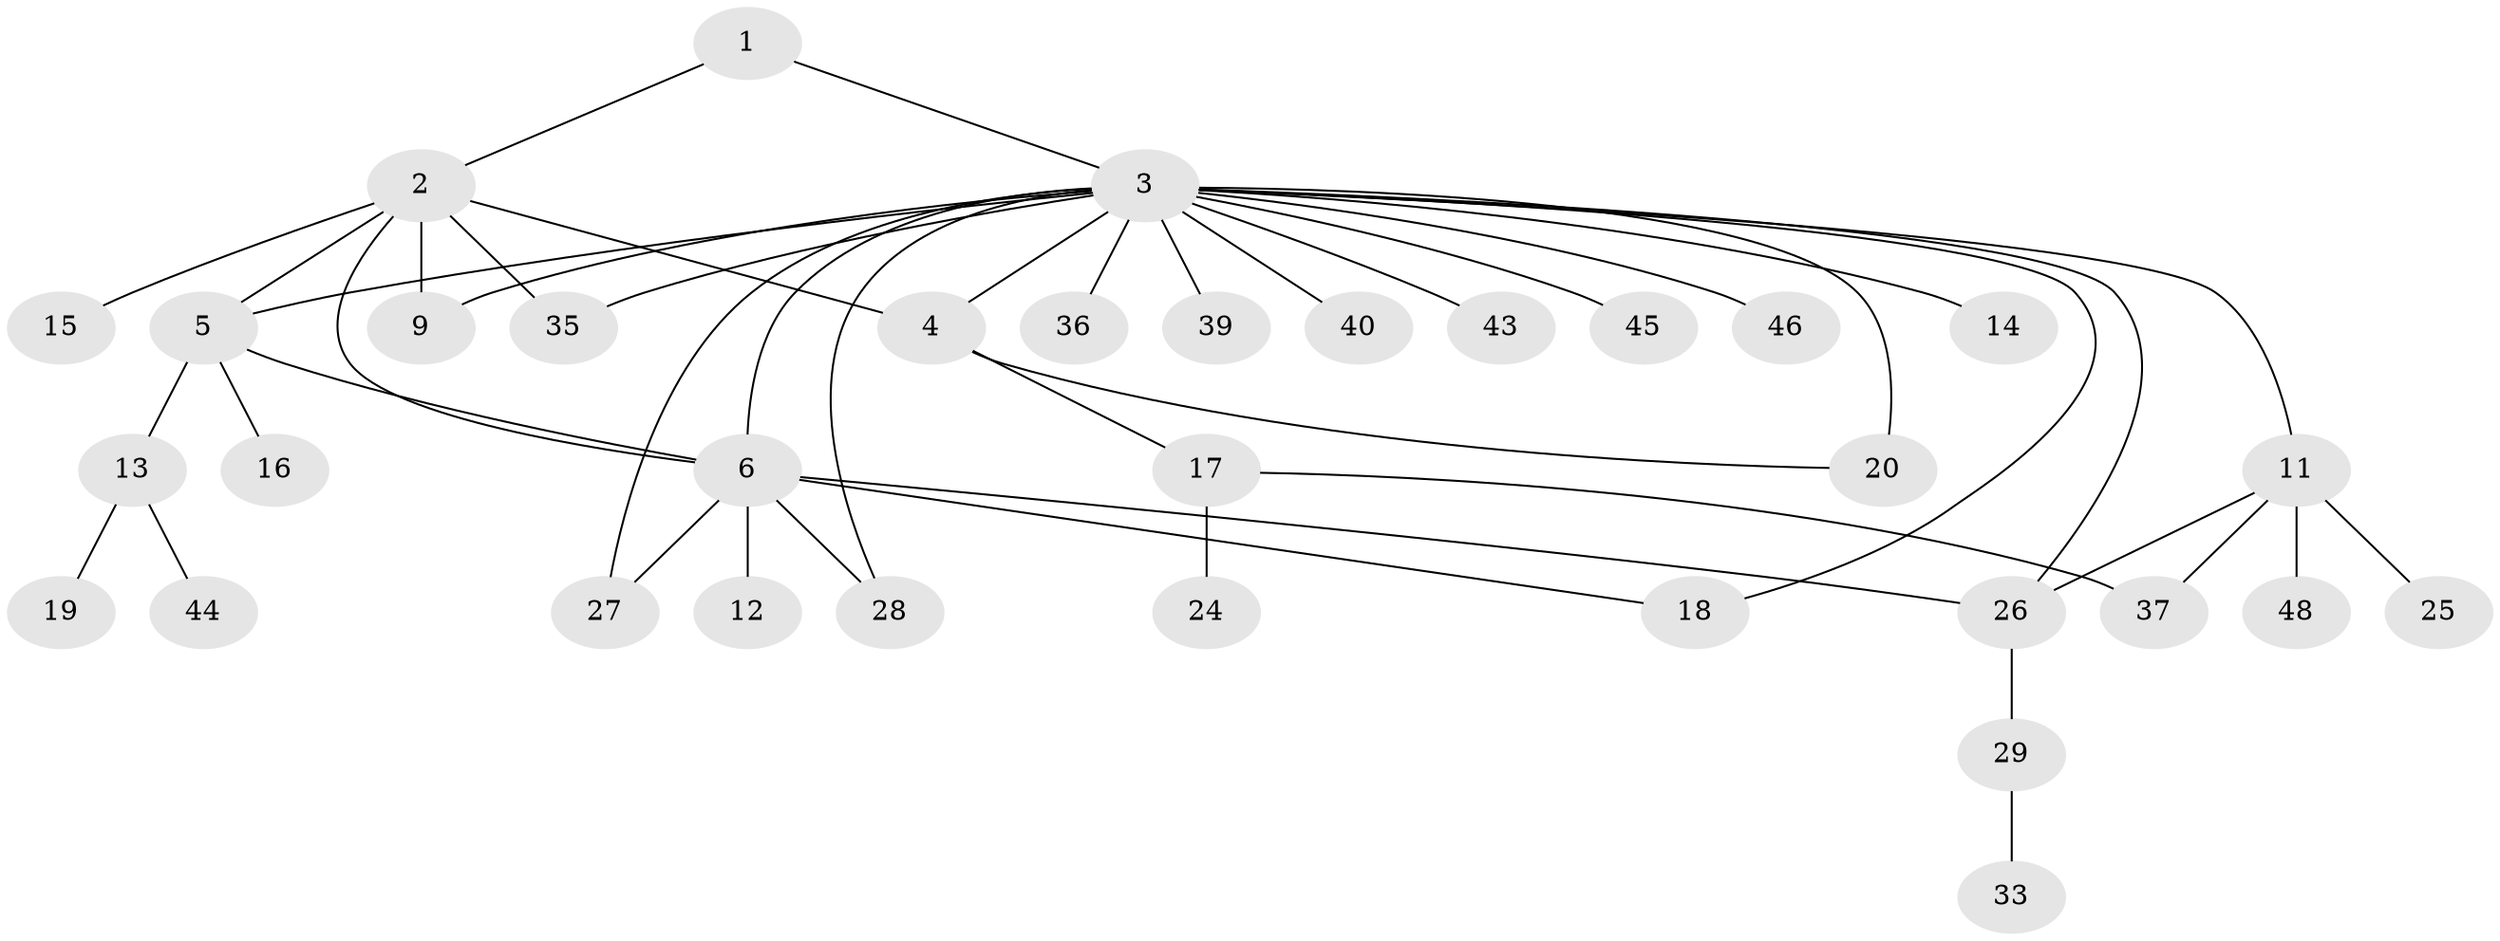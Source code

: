 // original degree distribution, {3: 0.125, 6: 0.020833333333333332, 4: 0.0625, 5: 0.0625, 9: 0.020833333333333332, 2: 0.22916666666666666, 18: 0.020833333333333332, 1: 0.4583333333333333}
// Generated by graph-tools (version 1.1) at 2025/42/03/06/25 10:42:14]
// undirected, 34 vertices, 46 edges
graph export_dot {
graph [start="1"]
  node [color=gray90,style=filled];
  1 [super="+41"];
  2 [super="+7"];
  3 [super="+10"];
  4 [super="+23"];
  5 [super="+8"];
  6 [super="+22"];
  9;
  11 [super="+34"];
  12;
  13 [super="+21"];
  14;
  15;
  16 [super="+47"];
  17 [super="+32"];
  18;
  19 [super="+30"];
  20;
  24;
  25;
  26 [super="+42"];
  27;
  28;
  29 [super="+31"];
  33 [super="+38"];
  35;
  36;
  37;
  39;
  40;
  43;
  44;
  45;
  46;
  48;
  1 -- 2;
  1 -- 3;
  2 -- 4;
  2 -- 6;
  2 -- 15;
  2 -- 35;
  2 -- 9;
  2 -- 5;
  3 -- 4;
  3 -- 5 [weight=2];
  3 -- 6;
  3 -- 9;
  3 -- 11;
  3 -- 14;
  3 -- 18;
  3 -- 20;
  3 -- 26;
  3 -- 27;
  3 -- 28;
  3 -- 35;
  3 -- 36;
  3 -- 39;
  3 -- 40;
  3 -- 43;
  3 -- 45;
  3 -- 46;
  4 -- 17;
  4 -- 20;
  5 -- 6;
  5 -- 16;
  5 -- 13;
  6 -- 12;
  6 -- 18;
  6 -- 26;
  6 -- 27;
  6 -- 28;
  11 -- 25;
  11 -- 48;
  11 -- 26;
  11 -- 37;
  13 -- 19;
  13 -- 44;
  17 -- 24;
  17 -- 37;
  26 -- 29;
  29 -- 33;
}
